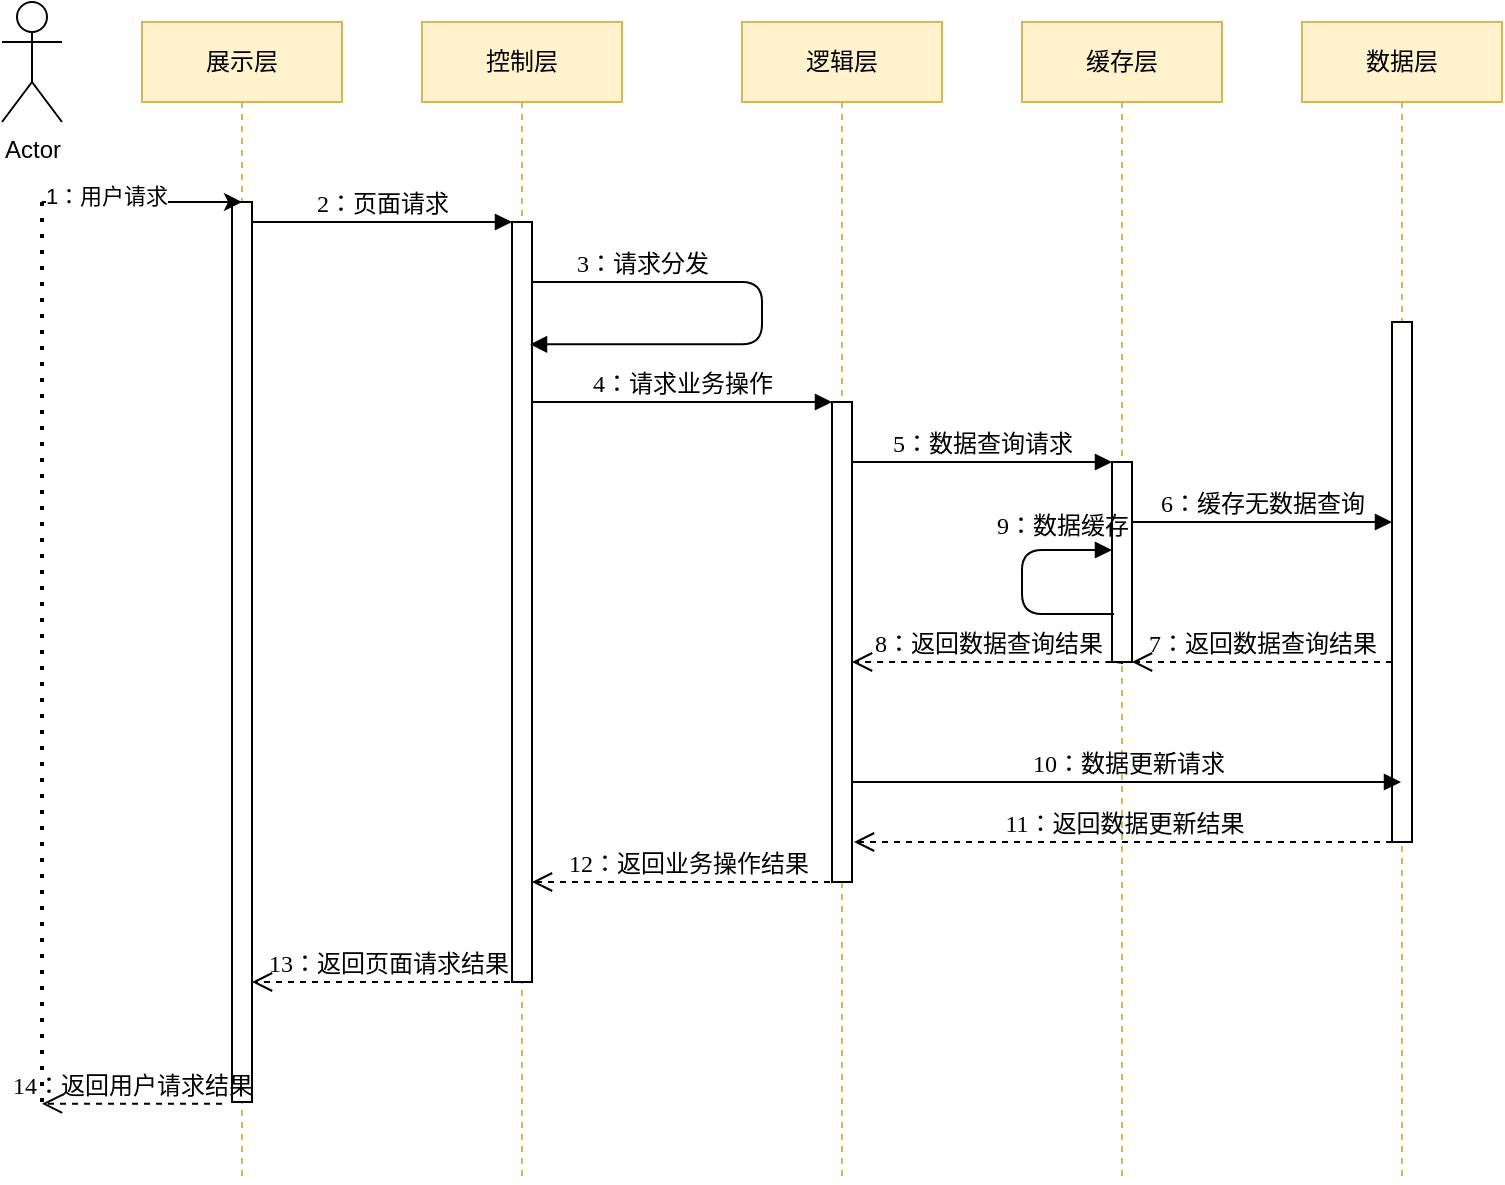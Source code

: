 <mxfile version="16.6.4" type="github">
  <diagram name="Page-1" id="13e1069c-82ec-6db2-03f1-153e76fe0fe0">
    <mxGraphModel dx="1234" dy="818" grid="1" gridSize="10" guides="1" tooltips="1" connect="1" arrows="1" fold="1" page="1" pageScale="1" pageWidth="1100" pageHeight="850" background="none" math="0" shadow="0">
      <root>
        <mxCell id="0" />
        <mxCell id="1" parent="0" />
        <mxCell id="7baba1c4bc27f4b0-2" value="控制层" style="shape=umlLifeline;perimeter=lifelinePerimeter;whiteSpace=wrap;html=1;container=1;collapsible=0;recursiveResize=0;outlineConnect=0;rounded=0;shadow=0;comic=0;labelBackgroundColor=none;strokeWidth=1;fontFamily=Verdana;fontSize=12;align=center;fillColor=#fff2cc;strokeColor=#d6b656;" parent="1" vertex="1">
          <mxGeometry x="240" y="80" width="100" height="580" as="geometry" />
        </mxCell>
        <mxCell id="7baba1c4bc27f4b0-10" value="" style="html=1;points=[];perimeter=orthogonalPerimeter;rounded=0;shadow=0;comic=0;labelBackgroundColor=none;strokeWidth=1;fontFamily=Verdana;fontSize=12;align=center;" parent="7baba1c4bc27f4b0-2" vertex="1">
          <mxGeometry x="45" y="100" width="10" height="380" as="geometry" />
        </mxCell>
        <mxCell id="-vPMpoO-NryU-HpXRKtC-10" value="3：请求分发" style="html=1;verticalAlign=bottom;endArrow=block;labelBackgroundColor=none;fontFamily=Verdana;fontSize=12;edgeStyle=elbowEdgeStyle;elbow=vertical;entryX=0.9;entryY=0.161;entryDx=0;entryDy=0;entryPerimeter=0;" edge="1" parent="7baba1c4bc27f4b0-2" source="7baba1c4bc27f4b0-10" target="7baba1c4bc27f4b0-10">
          <mxGeometry x="-0.58" relative="1" as="geometry">
            <mxPoint x="150" y="120" as="sourcePoint" />
            <mxPoint x="205" y="190" as="targetPoint" />
            <Array as="points">
              <mxPoint x="170" y="130" />
              <mxPoint x="140" y="120" />
              <mxPoint x="140" y="215" />
            </Array>
            <mxPoint as="offset" />
          </mxGeometry>
        </mxCell>
        <mxCell id="7baba1c4bc27f4b0-3" value="逻辑层" style="shape=umlLifeline;perimeter=lifelinePerimeter;whiteSpace=wrap;html=1;container=1;collapsible=0;recursiveResize=0;outlineConnect=0;rounded=0;shadow=0;comic=0;labelBackgroundColor=none;strokeWidth=1;fontFamily=Verdana;fontSize=12;align=center;fillColor=#fff2cc;strokeColor=#d6b656;" parent="1" vertex="1">
          <mxGeometry x="400" y="80" width="100" height="580" as="geometry" />
        </mxCell>
        <mxCell id="7baba1c4bc27f4b0-13" value="" style="html=1;points=[];perimeter=orthogonalPerimeter;rounded=0;shadow=0;comic=0;labelBackgroundColor=none;strokeWidth=1;fontFamily=Verdana;fontSize=12;align=center;" parent="7baba1c4bc27f4b0-3" vertex="1">
          <mxGeometry x="45" y="190" width="10" height="240" as="geometry" />
        </mxCell>
        <mxCell id="7baba1c4bc27f4b0-4" value="缓存层" style="shape=umlLifeline;perimeter=lifelinePerimeter;whiteSpace=wrap;html=1;container=1;collapsible=0;recursiveResize=0;outlineConnect=0;rounded=0;shadow=0;comic=0;labelBackgroundColor=none;strokeWidth=1;fontFamily=Verdana;fontSize=12;align=center;fillColor=#fff2cc;strokeColor=#d6b656;" parent="1" vertex="1">
          <mxGeometry x="540" y="80" width="100" height="580" as="geometry" />
        </mxCell>
        <mxCell id="7baba1c4bc27f4b0-5" value="数据层" style="shape=umlLifeline;perimeter=lifelinePerimeter;whiteSpace=wrap;html=1;container=1;collapsible=0;recursiveResize=0;outlineConnect=0;rounded=0;shadow=0;comic=0;labelBackgroundColor=none;strokeWidth=1;fontFamily=Verdana;fontSize=12;align=center;fillColor=#fff2cc;strokeColor=#d6b656;" parent="1" vertex="1">
          <mxGeometry x="680" y="80" width="100" height="580" as="geometry" />
        </mxCell>
        <mxCell id="7baba1c4bc27f4b0-8" value="展示层" style="shape=umlLifeline;perimeter=lifelinePerimeter;whiteSpace=wrap;html=1;container=1;collapsible=0;recursiveResize=0;outlineConnect=0;rounded=0;shadow=0;comic=0;labelBackgroundColor=none;strokeWidth=1;fontFamily=Verdana;fontSize=12;align=center;fillColor=#fff2cc;strokeColor=#d6b656;" parent="1" vertex="1">
          <mxGeometry x="100" y="80" width="100" height="580" as="geometry" />
        </mxCell>
        <mxCell id="7baba1c4bc27f4b0-9" value="" style="html=1;points=[];perimeter=orthogonalPerimeter;rounded=0;shadow=0;comic=0;labelBackgroundColor=none;strokeWidth=1;fontFamily=Verdana;fontSize=12;align=center;" parent="7baba1c4bc27f4b0-8" vertex="1">
          <mxGeometry x="45" y="90" width="10" height="450" as="geometry" />
        </mxCell>
        <mxCell id="-vPMpoO-NryU-HpXRKtC-17" value="13：返回页面请求结果" style="html=1;verticalAlign=bottom;endArrow=open;dashed=1;endSize=8;labelBackgroundColor=none;fontFamily=Verdana;fontSize=12;edgeStyle=elbowEdgeStyle;elbow=horizontal;exitX=0.5;exitY=1;exitDx=0;exitDy=0;exitPerimeter=0;" edge="1" parent="7baba1c4bc27f4b0-8" source="7baba1c4bc27f4b0-10">
          <mxGeometry relative="1" as="geometry">
            <mxPoint x="55" y="480" as="targetPoint" />
            <Array as="points">
              <mxPoint x="150" y="480" />
              <mxPoint x="150" y="470" />
              <mxPoint x="190" y="480" />
              <mxPoint x="260" y="460" />
              <mxPoint x="410" y="440" />
              <mxPoint x="430" y="330" />
              <mxPoint x="430" y="230" />
              <mxPoint x="460" y="230" />
            </Array>
            <mxPoint x="180" y="480" as="sourcePoint" />
          </mxGeometry>
        </mxCell>
        <mxCell id="-vPMpoO-NryU-HpXRKtC-18" value="14：返回用户请求结果" style="html=1;verticalAlign=bottom;endArrow=open;dashed=1;endSize=8;labelBackgroundColor=none;fontFamily=Verdana;fontSize=12;edgeStyle=elbowEdgeStyle;elbow=horizontal;exitX=-0.5;exitY=1.002;exitDx=0;exitDy=0;exitPerimeter=0;" edge="1" parent="7baba1c4bc27f4b0-8" source="7baba1c4bc27f4b0-9">
          <mxGeometry relative="1" as="geometry">
            <mxPoint x="-50" y="541" as="targetPoint" />
            <Array as="points">
              <mxPoint x="-50" y="530" />
              <mxPoint x="150" y="480" />
              <mxPoint x="150" y="470" />
              <mxPoint x="190" y="480" />
              <mxPoint x="260" y="460" />
              <mxPoint x="410" y="440" />
              <mxPoint x="430" y="330" />
              <mxPoint x="430" y="230" />
              <mxPoint x="460" y="230" />
            </Array>
            <mxPoint x="290" y="560" as="sourcePoint" />
          </mxGeometry>
        </mxCell>
        <mxCell id="7baba1c4bc27f4b0-16" value="" style="html=1;points=[];perimeter=orthogonalPerimeter;rounded=0;shadow=0;comic=0;labelBackgroundColor=none;strokeWidth=1;fontFamily=Verdana;fontSize=12;align=center;" parent="1" vertex="1">
          <mxGeometry x="585" y="300" width="10" height="100" as="geometry" />
        </mxCell>
        <mxCell id="7baba1c4bc27f4b0-17" value="5：数据查询请求" style="html=1;verticalAlign=bottom;endArrow=block;labelBackgroundColor=none;fontFamily=Verdana;fontSize=12;edgeStyle=elbowEdgeStyle;elbow=vertical;" parent="1" source="7baba1c4bc27f4b0-13" target="7baba1c4bc27f4b0-16" edge="1">
          <mxGeometry relative="1" as="geometry">
            <mxPoint x="510" y="220" as="sourcePoint" />
            <Array as="points">
              <mxPoint x="520" y="300" />
            </Array>
          </mxGeometry>
        </mxCell>
        <mxCell id="7baba1c4bc27f4b0-19" value="" style="html=1;points=[];perimeter=orthogonalPerimeter;rounded=0;shadow=0;comic=0;labelBackgroundColor=none;strokeWidth=1;fontFamily=Verdana;fontSize=12;align=center;" parent="1" vertex="1">
          <mxGeometry x="725" y="230" width="10" height="260" as="geometry" />
        </mxCell>
        <mxCell id="7baba1c4bc27f4b0-20" value="6：缓存无数据查询" style="html=1;verticalAlign=bottom;endArrow=block;labelBackgroundColor=none;fontFamily=Verdana;fontSize=12;edgeStyle=elbowEdgeStyle;elbow=horizontal;" parent="1" source="7baba1c4bc27f4b0-16" target="7baba1c4bc27f4b0-19" edge="1">
          <mxGeometry relative="1" as="geometry">
            <mxPoint x="650" y="230" as="sourcePoint" />
            <mxPoint x="720" y="330" as="targetPoint" />
            <Array as="points">
              <mxPoint x="660" y="330" />
              <mxPoint x="660" y="320" />
            </Array>
          </mxGeometry>
        </mxCell>
        <mxCell id="7baba1c4bc27f4b0-21" value="7：返回数据查询结果" style="html=1;verticalAlign=bottom;endArrow=open;dashed=1;endSize=8;labelBackgroundColor=none;fontFamily=Verdana;fontSize=12;edgeStyle=elbowEdgeStyle;elbow=vertical;" parent="1" source="7baba1c4bc27f4b0-19" target="7baba1c4bc27f4b0-16" edge="1">
          <mxGeometry relative="1" as="geometry">
            <mxPoint x="650" y="306" as="targetPoint" />
            <Array as="points">
              <mxPoint x="650" y="400" />
              <mxPoint x="670" y="360" />
              <mxPoint x="670" y="260" />
              <mxPoint x="700" y="260" />
            </Array>
          </mxGeometry>
        </mxCell>
        <mxCell id="7baba1c4bc27f4b0-11" value="2：页面请求" style="html=1;verticalAlign=bottom;endArrow=block;entryX=0;entryY=0;labelBackgroundColor=none;fontFamily=Verdana;fontSize=12;edgeStyle=elbowEdgeStyle;elbow=vertical;" parent="1" source="7baba1c4bc27f4b0-9" target="7baba1c4bc27f4b0-10" edge="1">
          <mxGeometry relative="1" as="geometry">
            <mxPoint x="220" y="190" as="sourcePoint" />
          </mxGeometry>
        </mxCell>
        <mxCell id="7baba1c4bc27f4b0-14" value="4：请求业务操作" style="html=1;verticalAlign=bottom;endArrow=block;entryX=0;entryY=0;labelBackgroundColor=none;fontFamily=Verdana;fontSize=12;edgeStyle=elbowEdgeStyle;elbow=vertical;" parent="1" source="7baba1c4bc27f4b0-10" target="7baba1c4bc27f4b0-13" edge="1">
          <mxGeometry relative="1" as="geometry">
            <mxPoint x="370" y="200" as="sourcePoint" />
          </mxGeometry>
        </mxCell>
        <mxCell id="-vPMpoO-NryU-HpXRKtC-5" value="" style="endArrow=none;dashed=1;html=1;dashPattern=1 3;strokeWidth=2;rounded=0;" edge="1" parent="1">
          <mxGeometry width="50" height="50" relative="1" as="geometry">
            <mxPoint x="50" y="620" as="sourcePoint" />
            <mxPoint x="50" y="170" as="targetPoint" />
          </mxGeometry>
        </mxCell>
        <mxCell id="-vPMpoO-NryU-HpXRKtC-6" value="Actor" style="shape=umlActor;verticalLabelPosition=bottom;verticalAlign=top;html=1;outlineConnect=0;rounded=0;" vertex="1" parent="1">
          <mxGeometry x="30" y="70" width="30" height="60" as="geometry" />
        </mxCell>
        <mxCell id="-vPMpoO-NryU-HpXRKtC-8" value="" style="endArrow=classic;html=1;rounded=0;" edge="1" parent="1">
          <mxGeometry width="50" height="50" relative="1" as="geometry">
            <mxPoint x="50" y="170" as="sourcePoint" />
            <mxPoint x="150" y="170" as="targetPoint" />
          </mxGeometry>
        </mxCell>
        <mxCell id="-vPMpoO-NryU-HpXRKtC-9" value="1：用户请求" style="edgeLabel;html=1;align=center;verticalAlign=middle;resizable=0;points=[];" vertex="1" connectable="0" parent="-vPMpoO-NryU-HpXRKtC-8">
          <mxGeometry x="-0.36" y="3" relative="1" as="geometry">
            <mxPoint as="offset" />
          </mxGeometry>
        </mxCell>
        <mxCell id="-vPMpoO-NryU-HpXRKtC-11" value="9：数据缓存" style="html=1;verticalAlign=bottom;endArrow=block;labelBackgroundColor=none;fontFamily=Verdana;fontSize=12;edgeStyle=elbowEdgeStyle;elbow=vertical;exitX=0.1;exitY=0.76;exitDx=0;exitDy=0;exitPerimeter=0;entryX=0;entryY=0.44;entryDx=0;entryDy=0;entryPerimeter=0;" edge="1" parent="1" source="7baba1c4bc27f4b0-16" target="7baba1c4bc27f4b0-16">
          <mxGeometry x="0.593" y="3" relative="1" as="geometry">
            <mxPoint x="455" y="300" as="sourcePoint" />
            <Array as="points">
              <mxPoint x="540" y="340" />
              <mxPoint x="530" y="370" />
              <mxPoint x="550" y="340" />
              <mxPoint x="540" y="390" />
              <mxPoint x="530" y="370" />
            </Array>
            <mxPoint x="590" y="380" as="targetPoint" />
            <mxPoint as="offset" />
          </mxGeometry>
        </mxCell>
        <mxCell id="-vPMpoO-NryU-HpXRKtC-13" value="8：返回数据查询结果" style="html=1;verticalAlign=bottom;endArrow=open;dashed=1;endSize=8;labelBackgroundColor=none;fontFamily=Verdana;fontSize=12;edgeStyle=elbowEdgeStyle;elbow=vertical;exitX=0.5;exitY=1.01;exitDx=0;exitDy=0;exitPerimeter=0;" edge="1" parent="1" source="7baba1c4bc27f4b0-16" target="7baba1c4bc27f4b0-13">
          <mxGeometry relative="1" as="geometry">
            <mxPoint x="595" y="400" as="targetPoint" />
            <Array as="points">
              <mxPoint x="520" y="400" />
              <mxPoint x="660" y="490" />
              <mxPoint x="650" y="400" />
              <mxPoint x="670" y="360" />
              <mxPoint x="670" y="260" />
              <mxPoint x="700" y="260" />
            </Array>
            <mxPoint x="725" y="400" as="sourcePoint" />
          </mxGeometry>
        </mxCell>
        <mxCell id="-vPMpoO-NryU-HpXRKtC-14" value="10：数据更新请求" style="html=1;verticalAlign=bottom;endArrow=block;labelBackgroundColor=none;fontFamily=Verdana;fontSize=12;edgeStyle=elbowEdgeStyle;elbow=vertical;" edge="1" parent="1" source="7baba1c4bc27f4b0-13" target="7baba1c4bc27f4b0-5">
          <mxGeometry relative="1" as="geometry">
            <mxPoint x="455" y="300" as="sourcePoint" />
            <Array as="points">
              <mxPoint x="500" y="460" />
              <mxPoint x="520" y="300" />
            </Array>
            <mxPoint x="585" y="300" as="targetPoint" />
          </mxGeometry>
        </mxCell>
        <mxCell id="-vPMpoO-NryU-HpXRKtC-15" value="11：返回数据更新结果" style="html=1;verticalAlign=bottom;endArrow=open;dashed=1;endSize=8;labelBackgroundColor=none;fontFamily=Verdana;fontSize=12;edgeStyle=elbowEdgeStyle;elbow=vertical;" edge="1" parent="1" source="7baba1c4bc27f4b0-19">
          <mxGeometry relative="1" as="geometry">
            <mxPoint x="456" y="490" as="targetPoint" />
            <Array as="points">
              <mxPoint x="500" y="490" />
              <mxPoint x="650" y="470" />
              <mxPoint x="670" y="360" />
              <mxPoint x="670" y="260" />
              <mxPoint x="700" y="260" />
            </Array>
            <mxPoint x="725" y="400" as="sourcePoint" />
          </mxGeometry>
        </mxCell>
        <mxCell id="-vPMpoO-NryU-HpXRKtC-16" value="12：返回业务操作结果" style="html=1;verticalAlign=bottom;endArrow=open;dashed=1;endSize=8;labelBackgroundColor=none;fontFamily=Verdana;fontSize=12;edgeStyle=elbowEdgeStyle;elbow=horizontal;" edge="1" parent="1">
          <mxGeometry relative="1" as="geometry">
            <mxPoint x="295" y="510" as="targetPoint" />
            <Array as="points">
              <mxPoint x="390" y="510" />
              <mxPoint x="390" y="500" />
              <mxPoint x="430" y="510" />
              <mxPoint x="500" y="490" />
              <mxPoint x="650" y="470" />
              <mxPoint x="670" y="360" />
              <mxPoint x="670" y="260" />
              <mxPoint x="700" y="260" />
            </Array>
            <mxPoint x="450" y="510" as="sourcePoint" />
          </mxGeometry>
        </mxCell>
      </root>
    </mxGraphModel>
  </diagram>
</mxfile>
